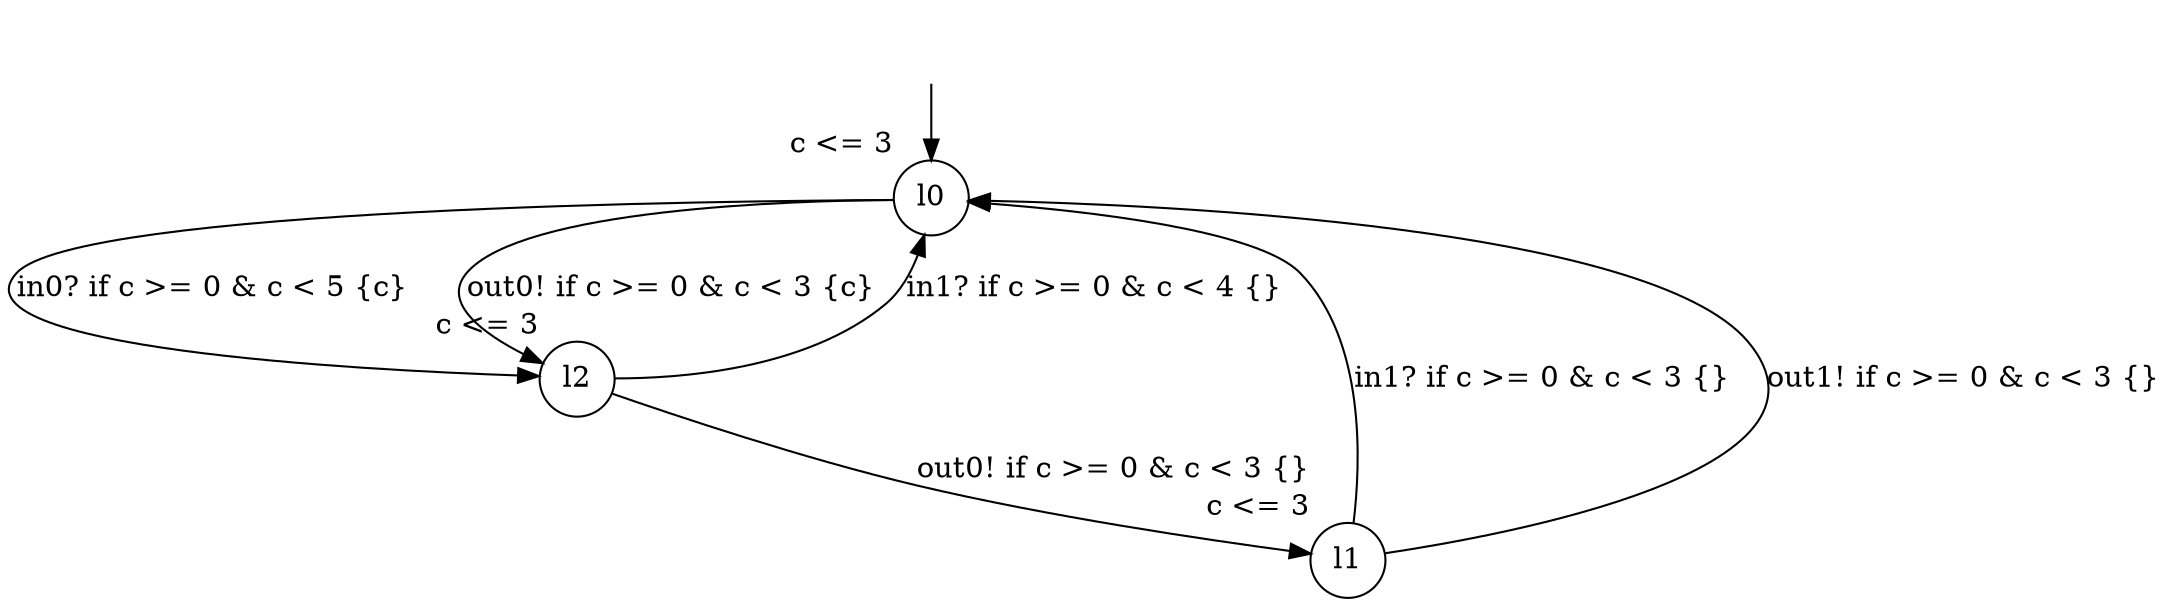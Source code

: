 digraph g {
__start0 [label="" shape="none"];
l0 [shape="circle" margin=0 label="l0", xlabel="c <= 3"];
l1 [shape="circle" margin=0 label="l1", xlabel="c <= 3"];
l2 [shape="circle" margin=0 label="l2", xlabel="c <= 3"];
l0 -> l2 [label="in0? if c >= 0 & c < 5 {c} "];
l0 -> l2 [label="out0! if c >= 0 & c < 3 {c} "];
l1 -> l0 [label="in1? if c >= 0 & c < 3 {} "];
l1 -> l0 [label="out1! if c >= 0 & c < 3 {} "];
l2 -> l1 [label="out0! if c >= 0 & c < 3 {} "];
l2 -> l0 [label="in1? if c >= 0 & c < 4 {} "];
__start0 -> l0;
}
